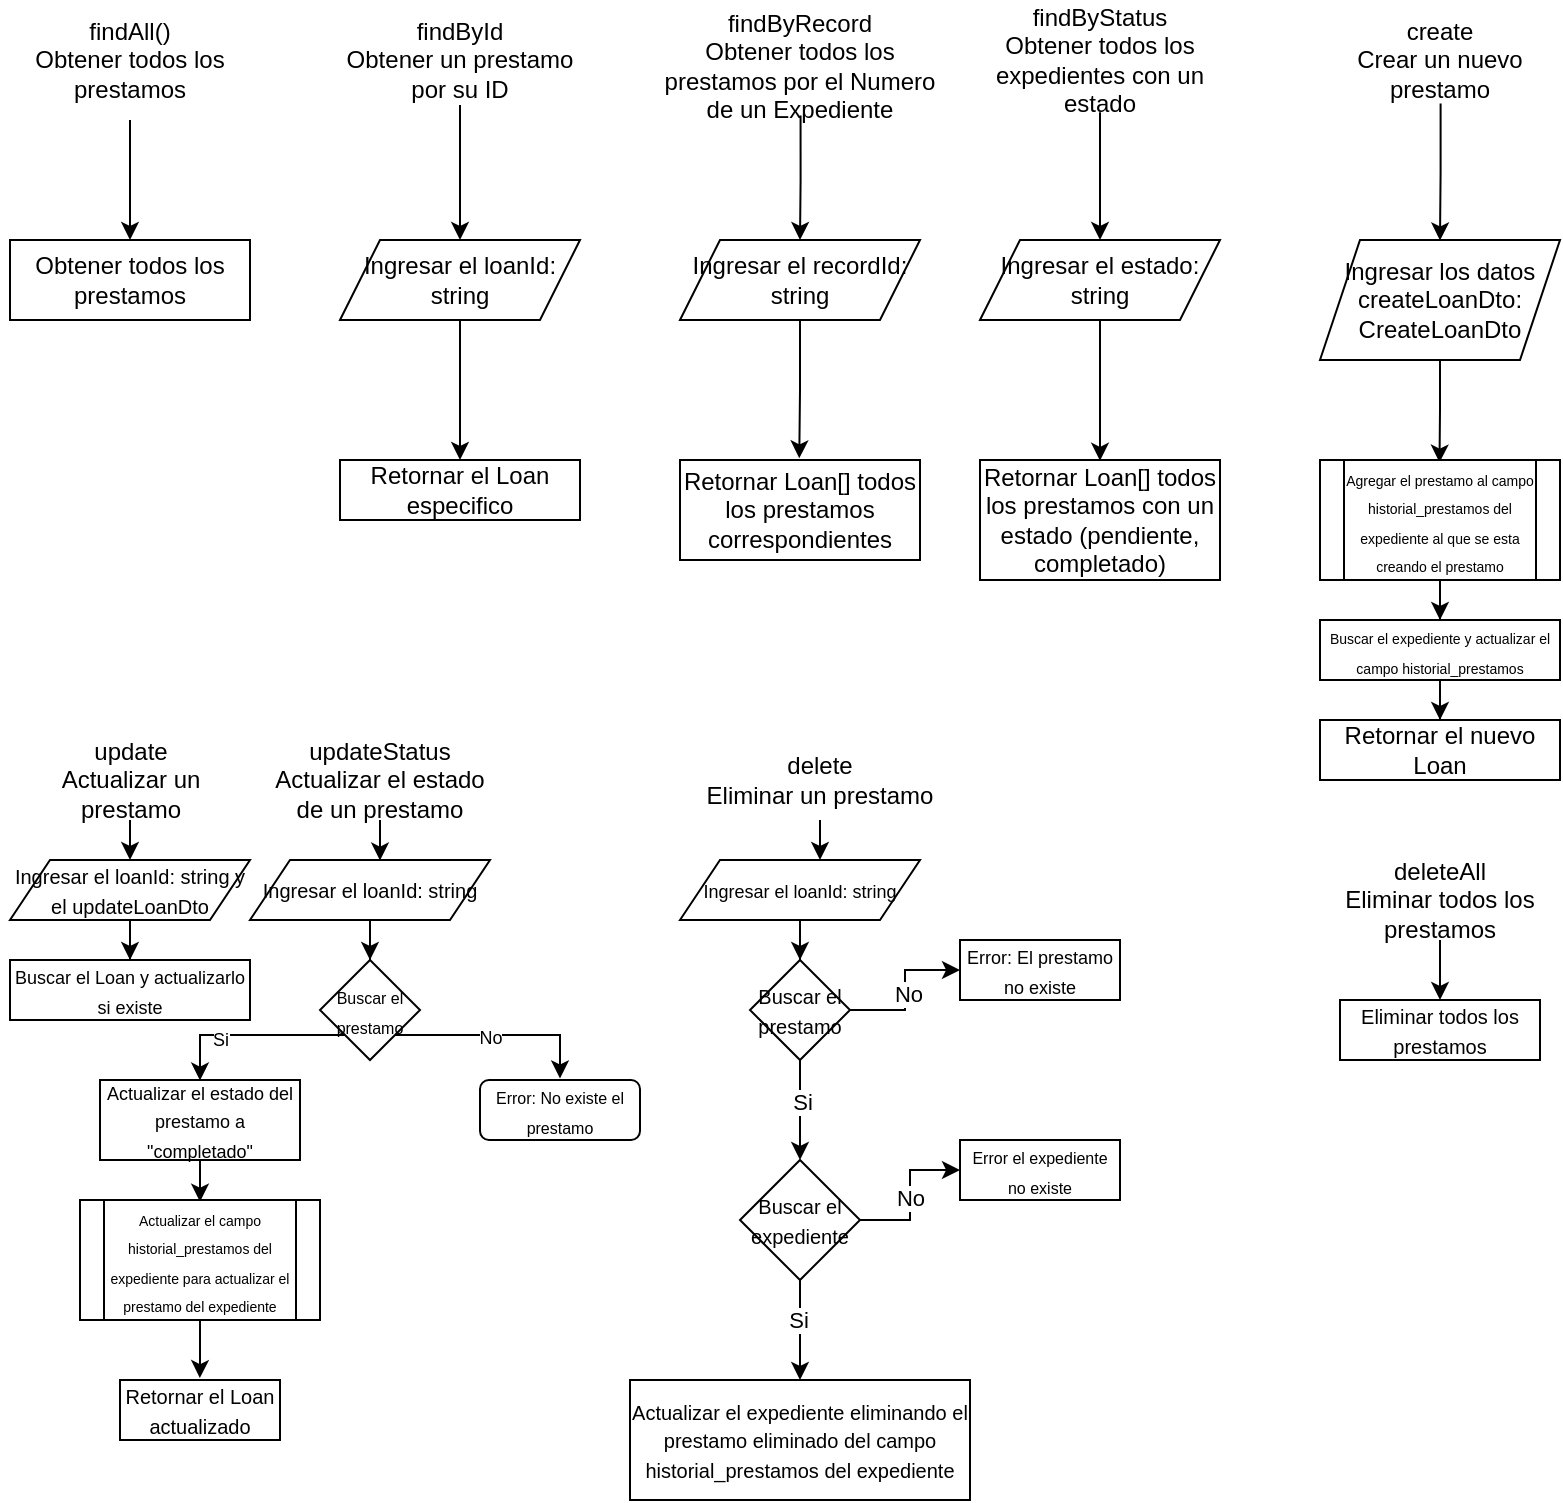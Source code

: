 <mxfile version="24.7.17">
  <diagram name="Página-1" id="2caF8Gw10wzpNpRnqgze">
    <mxGraphModel dx="1643" dy="835" grid="1" gridSize="10" guides="1" tooltips="1" connect="1" arrows="1" fold="1" page="1" pageScale="1" pageWidth="850" pageHeight="1100" math="0" shadow="0">
      <root>
        <mxCell id="0" />
        <mxCell id="1" parent="0" />
        <mxCell id="I-EmsCiGCwJ_MI1z_2hz-2" style="edgeStyle=orthogonalEdgeStyle;rounded=0;orthogonalLoop=1;jettySize=auto;html=1;entryX=0.5;entryY=0;entryDx=0;entryDy=0;" edge="1" parent="1" source="I-EmsCiGCwJ_MI1z_2hz-1" target="I-EmsCiGCwJ_MI1z_2hz-3">
          <mxGeometry relative="1" as="geometry">
            <mxPoint x="65" y="120" as="targetPoint" />
          </mxGeometry>
        </mxCell>
        <mxCell id="I-EmsCiGCwJ_MI1z_2hz-1" value="&lt;div&gt;findAll()&lt;/div&gt;&lt;div&gt;Obtener todos los prestamos&lt;br&gt;&lt;/div&gt;" style="text;html=1;align=center;verticalAlign=middle;whiteSpace=wrap;rounded=0;" vertex="1" parent="1">
          <mxGeometry y="10" width="130" height="60" as="geometry" />
        </mxCell>
        <mxCell id="I-EmsCiGCwJ_MI1z_2hz-3" value="Obtener todos los prestamos" style="rounded=0;whiteSpace=wrap;html=1;" vertex="1" parent="1">
          <mxGeometry x="5" y="130" width="120" height="40" as="geometry" />
        </mxCell>
        <mxCell id="I-EmsCiGCwJ_MI1z_2hz-5" style="edgeStyle=orthogonalEdgeStyle;rounded=0;orthogonalLoop=1;jettySize=auto;html=1;exitX=0.5;exitY=1;exitDx=0;exitDy=0;" edge="1" parent="1" source="I-EmsCiGCwJ_MI1z_2hz-1" target="I-EmsCiGCwJ_MI1z_2hz-1">
          <mxGeometry relative="1" as="geometry" />
        </mxCell>
        <mxCell id="I-EmsCiGCwJ_MI1z_2hz-7" style="edgeStyle=orthogonalEdgeStyle;rounded=0;orthogonalLoop=1;jettySize=auto;html=1;entryX=0.5;entryY=0;entryDx=0;entryDy=0;" edge="1" parent="1" source="I-EmsCiGCwJ_MI1z_2hz-6" target="I-EmsCiGCwJ_MI1z_2hz-9">
          <mxGeometry relative="1" as="geometry">
            <mxPoint x="230" y="130" as="targetPoint" />
          </mxGeometry>
        </mxCell>
        <mxCell id="I-EmsCiGCwJ_MI1z_2hz-6" value="&lt;div&gt;findById&lt;/div&gt;&lt;div&gt;Obtener un prestamo por su ID&lt;br&gt;&lt;/div&gt;" style="text;html=1;align=center;verticalAlign=middle;whiteSpace=wrap;rounded=0;" vertex="1" parent="1">
          <mxGeometry x="170" y="17.5" width="120" height="45" as="geometry" />
        </mxCell>
        <mxCell id="I-EmsCiGCwJ_MI1z_2hz-8" value="Retornar el Loan especifico" style="rounded=0;whiteSpace=wrap;html=1;" vertex="1" parent="1">
          <mxGeometry x="170" y="240" width="120" height="30" as="geometry" />
        </mxCell>
        <mxCell id="I-EmsCiGCwJ_MI1z_2hz-10" style="edgeStyle=orthogonalEdgeStyle;rounded=0;orthogonalLoop=1;jettySize=auto;html=1;entryX=0.5;entryY=0;entryDx=0;entryDy=0;" edge="1" parent="1" source="I-EmsCiGCwJ_MI1z_2hz-9" target="I-EmsCiGCwJ_MI1z_2hz-8">
          <mxGeometry relative="1" as="geometry" />
        </mxCell>
        <mxCell id="I-EmsCiGCwJ_MI1z_2hz-9" value="Ingresar el loanId: string" style="shape=parallelogram;perimeter=parallelogramPerimeter;whiteSpace=wrap;html=1;fixedSize=1;" vertex="1" parent="1">
          <mxGeometry x="170" y="130" width="120" height="40" as="geometry" />
        </mxCell>
        <mxCell id="I-EmsCiGCwJ_MI1z_2hz-12" style="edgeStyle=orthogonalEdgeStyle;rounded=0;orthogonalLoop=1;jettySize=auto;html=1;exitX=0.502;exitY=0.96;exitDx=0;exitDy=0;exitPerimeter=0;entryX=0.5;entryY=0;entryDx=0;entryDy=0;" edge="1" parent="1" source="I-EmsCiGCwJ_MI1z_2hz-11" target="I-EmsCiGCwJ_MI1z_2hz-13">
          <mxGeometry relative="1" as="geometry">
            <mxPoint x="400" y="130" as="targetPoint" />
          </mxGeometry>
        </mxCell>
        <mxCell id="I-EmsCiGCwJ_MI1z_2hz-11" value="&lt;div&gt;findByRecord&lt;/div&gt;&lt;div&gt;Obtener todos los prestamos por el Numero de un Expediente&lt;br&gt;&lt;/div&gt;" style="text;html=1;align=center;verticalAlign=middle;whiteSpace=wrap;rounded=0;" vertex="1" parent="1">
          <mxGeometry x="330" y="15" width="140" height="55" as="geometry" />
        </mxCell>
        <mxCell id="I-EmsCiGCwJ_MI1z_2hz-14" style="edgeStyle=orthogonalEdgeStyle;rounded=0;orthogonalLoop=1;jettySize=auto;html=1;exitX=0.5;exitY=1;exitDx=0;exitDy=0;entryX=0.497;entryY=-0.017;entryDx=0;entryDy=0;entryPerimeter=0;" edge="1" parent="1" source="I-EmsCiGCwJ_MI1z_2hz-13" target="I-EmsCiGCwJ_MI1z_2hz-15">
          <mxGeometry relative="1" as="geometry">
            <mxPoint x="400" y="240" as="targetPoint" />
          </mxGeometry>
        </mxCell>
        <mxCell id="I-EmsCiGCwJ_MI1z_2hz-13" value="Ingresar el recordId: string" style="shape=parallelogram;perimeter=parallelogramPerimeter;whiteSpace=wrap;html=1;fixedSize=1;" vertex="1" parent="1">
          <mxGeometry x="340" y="130" width="120" height="40" as="geometry" />
        </mxCell>
        <mxCell id="I-EmsCiGCwJ_MI1z_2hz-15" value="Retornar Loan[] todos los prestamos correspondientes" style="rounded=0;whiteSpace=wrap;html=1;" vertex="1" parent="1">
          <mxGeometry x="340" y="240" width="120" height="50" as="geometry" />
        </mxCell>
        <mxCell id="I-EmsCiGCwJ_MI1z_2hz-17" style="edgeStyle=orthogonalEdgeStyle;rounded=0;orthogonalLoop=1;jettySize=auto;html=1;exitX=0.5;exitY=0.976;exitDx=0;exitDy=0;exitPerimeter=0;entryX=0.5;entryY=0;entryDx=0;entryDy=0;" edge="1" parent="1" source="I-EmsCiGCwJ_MI1z_2hz-16" target="I-EmsCiGCwJ_MI1z_2hz-18">
          <mxGeometry relative="1" as="geometry">
            <mxPoint x="550" y="130" as="targetPoint" />
          </mxGeometry>
        </mxCell>
        <mxCell id="I-EmsCiGCwJ_MI1z_2hz-16" value="&lt;div&gt;findByStatus&lt;/div&gt;&lt;div&gt;Obtener todos los expedientes con un estado&lt;br&gt;&lt;/div&gt;" style="text;html=1;align=center;verticalAlign=middle;whiteSpace=wrap;rounded=0;" vertex="1" parent="1">
          <mxGeometry x="490" y="12.5" width="120" height="55" as="geometry" />
        </mxCell>
        <mxCell id="I-EmsCiGCwJ_MI1z_2hz-19" style="edgeStyle=orthogonalEdgeStyle;rounded=0;orthogonalLoop=1;jettySize=auto;html=1;entryX=0.5;entryY=0.007;entryDx=0;entryDy=0;entryPerimeter=0;" edge="1" parent="1" source="I-EmsCiGCwJ_MI1z_2hz-18" target="I-EmsCiGCwJ_MI1z_2hz-20">
          <mxGeometry relative="1" as="geometry">
            <mxPoint x="550" y="240" as="targetPoint" />
          </mxGeometry>
        </mxCell>
        <mxCell id="I-EmsCiGCwJ_MI1z_2hz-18" value="Ingresar el estado: string" style="shape=parallelogram;perimeter=parallelogramPerimeter;whiteSpace=wrap;html=1;fixedSize=1;" vertex="1" parent="1">
          <mxGeometry x="490" y="130" width="120" height="40" as="geometry" />
        </mxCell>
        <mxCell id="I-EmsCiGCwJ_MI1z_2hz-20" value="Retornar Loan[] todos los prestamos con un estado (pendiente, completado)" style="rounded=0;whiteSpace=wrap;html=1;" vertex="1" parent="1">
          <mxGeometry x="490" y="240" width="120" height="60" as="geometry" />
        </mxCell>
        <mxCell id="I-EmsCiGCwJ_MI1z_2hz-22" style="edgeStyle=orthogonalEdgeStyle;rounded=0;orthogonalLoop=1;jettySize=auto;html=1;entryX=0.5;entryY=0.004;entryDx=0;entryDy=0;entryPerimeter=0;exitX=0.503;exitY=0.984;exitDx=0;exitDy=0;exitPerimeter=0;" edge="1" parent="1" source="I-EmsCiGCwJ_MI1z_2hz-21" target="I-EmsCiGCwJ_MI1z_2hz-23">
          <mxGeometry relative="1" as="geometry">
            <mxPoint x="720" y="130" as="targetPoint" />
          </mxGeometry>
        </mxCell>
        <mxCell id="I-EmsCiGCwJ_MI1z_2hz-21" value="&lt;div&gt;create&lt;/div&gt;&lt;div&gt;Crear un nuevo prestamo&lt;br&gt;&lt;/div&gt;" style="text;html=1;align=center;verticalAlign=middle;whiteSpace=wrap;rounded=0;" vertex="1" parent="1">
          <mxGeometry x="670" y="17.5" width="100" height="45" as="geometry" />
        </mxCell>
        <mxCell id="I-EmsCiGCwJ_MI1z_2hz-24" style="edgeStyle=orthogonalEdgeStyle;rounded=0;orthogonalLoop=1;jettySize=auto;html=1;entryX=0.498;entryY=0.021;entryDx=0;entryDy=0;entryPerimeter=0;" edge="1" parent="1" source="I-EmsCiGCwJ_MI1z_2hz-23" target="I-EmsCiGCwJ_MI1z_2hz-25">
          <mxGeometry relative="1" as="geometry">
            <mxPoint x="720" y="240" as="targetPoint" />
          </mxGeometry>
        </mxCell>
        <mxCell id="I-EmsCiGCwJ_MI1z_2hz-23" value="Ingresar los datos createLoanDto: CreateLoanDto" style="shape=parallelogram;perimeter=parallelogramPerimeter;whiteSpace=wrap;html=1;fixedSize=1;" vertex="1" parent="1">
          <mxGeometry x="660" y="130" width="120" height="60" as="geometry" />
        </mxCell>
        <mxCell id="I-EmsCiGCwJ_MI1z_2hz-27" style="edgeStyle=orthogonalEdgeStyle;rounded=0;orthogonalLoop=1;jettySize=auto;html=1;entryX=0.5;entryY=0;entryDx=0;entryDy=0;" edge="1" parent="1" source="I-EmsCiGCwJ_MI1z_2hz-25" target="I-EmsCiGCwJ_MI1z_2hz-28">
          <mxGeometry relative="1" as="geometry">
            <mxPoint x="720" y="320" as="targetPoint" />
          </mxGeometry>
        </mxCell>
        <mxCell id="I-EmsCiGCwJ_MI1z_2hz-25" value="&lt;font style=&quot;font-size: 7px;&quot;&gt;Agregar el prestamo al campo historial_prestamos del expediente al que se esta creando el prestamo&lt;/font&gt;" style="shape=process;whiteSpace=wrap;html=1;backgroundOutline=1;" vertex="1" parent="1">
          <mxGeometry x="660" y="240" width="120" height="60" as="geometry" />
        </mxCell>
        <mxCell id="I-EmsCiGCwJ_MI1z_2hz-29" style="edgeStyle=orthogonalEdgeStyle;rounded=0;orthogonalLoop=1;jettySize=auto;html=1;entryX=0.5;entryY=0;entryDx=0;entryDy=0;" edge="1" parent="1" source="I-EmsCiGCwJ_MI1z_2hz-28" target="I-EmsCiGCwJ_MI1z_2hz-30">
          <mxGeometry relative="1" as="geometry">
            <mxPoint x="720" y="380" as="targetPoint" />
          </mxGeometry>
        </mxCell>
        <mxCell id="I-EmsCiGCwJ_MI1z_2hz-28" value="&lt;font style=&quot;font-size: 7px;&quot;&gt;Buscar el expediente y actualizar el campo historial_prestamos&lt;font style=&quot;font-size: 7px;&quot;&gt;&lt;br&gt;&lt;/font&gt;&lt;/font&gt;" style="rounded=0;whiteSpace=wrap;html=1;" vertex="1" parent="1">
          <mxGeometry x="660" y="320" width="120" height="30" as="geometry" />
        </mxCell>
        <mxCell id="I-EmsCiGCwJ_MI1z_2hz-30" value="Retornar el nuevo Loan" style="rounded=0;whiteSpace=wrap;html=1;" vertex="1" parent="1">
          <mxGeometry x="660" y="370" width="120" height="30" as="geometry" />
        </mxCell>
        <mxCell id="I-EmsCiGCwJ_MI1z_2hz-32" style="edgeStyle=orthogonalEdgeStyle;rounded=0;orthogonalLoop=1;jettySize=auto;html=1;exitX=0.5;exitY=1;exitDx=0;exitDy=0;exitPerimeter=0;" edge="1" parent="1" source="I-EmsCiGCwJ_MI1z_2hz-31">
          <mxGeometry relative="1" as="geometry">
            <mxPoint x="65" y="440" as="targetPoint" />
          </mxGeometry>
        </mxCell>
        <mxCell id="I-EmsCiGCwJ_MI1z_2hz-31" value="&lt;div&gt;update&lt;/div&gt;&lt;div&gt;Actualizar un prestamo&lt;br&gt;&lt;/div&gt;" style="text;html=1;align=center;verticalAlign=middle;whiteSpace=wrap;rounded=0;" vertex="1" parent="1">
          <mxGeometry x="22.5" y="380" width="85" height="40" as="geometry" />
        </mxCell>
        <mxCell id="I-EmsCiGCwJ_MI1z_2hz-36" value="" style="edgeStyle=orthogonalEdgeStyle;rounded=0;orthogonalLoop=1;jettySize=auto;html=1;" edge="1" parent="1" source="I-EmsCiGCwJ_MI1z_2hz-33" target="I-EmsCiGCwJ_MI1z_2hz-35">
          <mxGeometry relative="1" as="geometry" />
        </mxCell>
        <mxCell id="I-EmsCiGCwJ_MI1z_2hz-33" value="&lt;font style=&quot;font-size: 10px;&quot;&gt;Ingresar el loanId: string y el updateLoanDto&lt;/font&gt;" style="shape=parallelogram;perimeter=parallelogramPerimeter;whiteSpace=wrap;html=1;fixedSize=1;" vertex="1" parent="1">
          <mxGeometry x="5" y="440" width="120" height="30" as="geometry" />
        </mxCell>
        <mxCell id="I-EmsCiGCwJ_MI1z_2hz-35" value="&lt;font style=&quot;font-size: 9px;&quot;&gt;Buscar el Loan y actualizarlo si existe&lt;/font&gt;" style="whiteSpace=wrap;html=1;" vertex="1" parent="1">
          <mxGeometry x="5" y="490" width="120" height="30" as="geometry" />
        </mxCell>
        <mxCell id="I-EmsCiGCwJ_MI1z_2hz-38" style="edgeStyle=orthogonalEdgeStyle;rounded=0;orthogonalLoop=1;jettySize=auto;html=1;entryX=0.542;entryY=0.011;entryDx=0;entryDy=0;entryPerimeter=0;" edge="1" parent="1" source="I-EmsCiGCwJ_MI1z_2hz-37" target="I-EmsCiGCwJ_MI1z_2hz-39">
          <mxGeometry relative="1" as="geometry">
            <mxPoint x="190" y="440" as="targetPoint" />
            <Array as="points">
              <mxPoint x="190" y="440" />
            </Array>
          </mxGeometry>
        </mxCell>
        <mxCell id="I-EmsCiGCwJ_MI1z_2hz-37" value="&lt;div&gt;updateStatus&lt;/div&gt;&lt;div&gt;Actualizar el estado de un prestamo&lt;br&gt;&lt;/div&gt;" style="text;html=1;align=center;verticalAlign=middle;whiteSpace=wrap;rounded=0;" vertex="1" parent="1">
          <mxGeometry x="130" y="380" width="120" height="40" as="geometry" />
        </mxCell>
        <mxCell id="I-EmsCiGCwJ_MI1z_2hz-43" value="" style="edgeStyle=orthogonalEdgeStyle;rounded=0;orthogonalLoop=1;jettySize=auto;html=1;" edge="1" parent="1" source="I-EmsCiGCwJ_MI1z_2hz-39" target="I-EmsCiGCwJ_MI1z_2hz-42">
          <mxGeometry relative="1" as="geometry" />
        </mxCell>
        <mxCell id="I-EmsCiGCwJ_MI1z_2hz-39" value="&lt;font style=&quot;font-size: 10px;&quot;&gt;Ingresar el loanId: string&lt;/font&gt;" style="shape=parallelogram;perimeter=parallelogramPerimeter;whiteSpace=wrap;html=1;fixedSize=1;" vertex="1" parent="1">
          <mxGeometry x="125" y="440" width="120" height="30" as="geometry" />
        </mxCell>
        <mxCell id="I-EmsCiGCwJ_MI1z_2hz-44" style="edgeStyle=orthogonalEdgeStyle;rounded=0;orthogonalLoop=1;jettySize=auto;html=1;exitX=0;exitY=1;exitDx=0;exitDy=0;entryX=0.5;entryY=0.007;entryDx=0;entryDy=0;entryPerimeter=0;" edge="1" parent="1" source="I-EmsCiGCwJ_MI1z_2hz-42" target="I-EmsCiGCwJ_MI1z_2hz-49">
          <mxGeometry relative="1" as="geometry">
            <mxPoint x="100" y="560" as="targetPoint" />
            <Array as="points">
              <mxPoint x="100" y="528" />
            </Array>
          </mxGeometry>
        </mxCell>
        <mxCell id="I-EmsCiGCwJ_MI1z_2hz-45" value="&lt;font style=&quot;font-size: 9px;&quot;&gt;Si&lt;/font&gt;" style="edgeLabel;html=1;align=center;verticalAlign=middle;resizable=0;points=[];" vertex="1" connectable="0" parent="I-EmsCiGCwJ_MI1z_2hz-44">
          <mxGeometry x="0.31" y="1" relative="1" as="geometry">
            <mxPoint as="offset" />
          </mxGeometry>
        </mxCell>
        <mxCell id="I-EmsCiGCwJ_MI1z_2hz-46" style="edgeStyle=orthogonalEdgeStyle;rounded=0;orthogonalLoop=1;jettySize=auto;html=1;exitX=1;exitY=1;exitDx=0;exitDy=0;entryX=0.5;entryY=-0.025;entryDx=0;entryDy=0;entryPerimeter=0;" edge="1" parent="1" source="I-EmsCiGCwJ_MI1z_2hz-42" target="I-EmsCiGCwJ_MI1z_2hz-48">
          <mxGeometry relative="1" as="geometry">
            <mxPoint x="230" y="560" as="targetPoint" />
            <Array as="points">
              <mxPoint x="280" y="528" />
            </Array>
          </mxGeometry>
        </mxCell>
        <mxCell id="I-EmsCiGCwJ_MI1z_2hz-47" value="&lt;font style=&quot;font-size: 9px;&quot;&gt;No&lt;/font&gt;" style="edgeLabel;html=1;align=center;verticalAlign=middle;resizable=0;points=[];" vertex="1" connectable="0" parent="I-EmsCiGCwJ_MI1z_2hz-46">
          <mxGeometry x="0.335" relative="1" as="geometry">
            <mxPoint x="-22" as="offset" />
          </mxGeometry>
        </mxCell>
        <mxCell id="I-EmsCiGCwJ_MI1z_2hz-42" value="&lt;font style=&quot;font-size: 8px;&quot;&gt;Buscar el prestamo&lt;/font&gt;" style="rhombus;whiteSpace=wrap;html=1;" vertex="1" parent="1">
          <mxGeometry x="160" y="490" width="50" height="50" as="geometry" />
        </mxCell>
        <mxCell id="I-EmsCiGCwJ_MI1z_2hz-48" value="&lt;font style=&quot;font-size: 8px;&quot;&gt;Error: No existe el prestamo&lt;/font&gt;" style="rounded=1;whiteSpace=wrap;html=1;" vertex="1" parent="1">
          <mxGeometry x="240" y="550" width="80" height="30" as="geometry" />
        </mxCell>
        <mxCell id="I-EmsCiGCwJ_MI1z_2hz-50" style="edgeStyle=orthogonalEdgeStyle;rounded=0;orthogonalLoop=1;jettySize=auto;html=1;entryX=0.5;entryY=0.014;entryDx=0;entryDy=0;entryPerimeter=0;" edge="1" parent="1" source="I-EmsCiGCwJ_MI1z_2hz-49" target="I-EmsCiGCwJ_MI1z_2hz-51">
          <mxGeometry relative="1" as="geometry">
            <mxPoint x="100" y="610" as="targetPoint" />
          </mxGeometry>
        </mxCell>
        <mxCell id="I-EmsCiGCwJ_MI1z_2hz-49" value="&lt;font style=&quot;font-size: 9px;&quot;&gt;Actualizar el estado del prestamo a &quot;completado&quot;&lt;/font&gt;" style="rounded=0;whiteSpace=wrap;html=1;" vertex="1" parent="1">
          <mxGeometry x="50" y="550" width="100" height="40" as="geometry" />
        </mxCell>
        <mxCell id="I-EmsCiGCwJ_MI1z_2hz-53" style="edgeStyle=orthogonalEdgeStyle;rounded=0;orthogonalLoop=1;jettySize=auto;html=1;entryX=0.499;entryY=-0.032;entryDx=0;entryDy=0;entryPerimeter=0;" edge="1" parent="1" source="I-EmsCiGCwJ_MI1z_2hz-51" target="I-EmsCiGCwJ_MI1z_2hz-54">
          <mxGeometry relative="1" as="geometry">
            <mxPoint x="100" y="690" as="targetPoint" />
          </mxGeometry>
        </mxCell>
        <mxCell id="I-EmsCiGCwJ_MI1z_2hz-51" value="&lt;font style=&quot;font-size: 7px;&quot;&gt;Actualizar el campo historial_prestamos del expediente para actualizar el prestamo del expediente&lt;/font&gt;" style="shape=process;whiteSpace=wrap;html=1;backgroundOutline=1;" vertex="1" parent="1">
          <mxGeometry x="40" y="610" width="120" height="60" as="geometry" />
        </mxCell>
        <mxCell id="I-EmsCiGCwJ_MI1z_2hz-54" value="&lt;font style=&quot;font-size: 10px;&quot;&gt;Retornar el Loan actualizado&lt;/font&gt;" style="rounded=0;whiteSpace=wrap;html=1;" vertex="1" parent="1">
          <mxGeometry x="60" y="700" width="80" height="30" as="geometry" />
        </mxCell>
        <mxCell id="I-EmsCiGCwJ_MI1z_2hz-56" style="edgeStyle=orthogonalEdgeStyle;rounded=0;orthogonalLoop=1;jettySize=auto;html=1;entryX=0.581;entryY=0.009;entryDx=0;entryDy=0;entryPerimeter=0;" edge="1" parent="1" source="I-EmsCiGCwJ_MI1z_2hz-55" target="I-EmsCiGCwJ_MI1z_2hz-57">
          <mxGeometry relative="1" as="geometry">
            <mxPoint x="410" y="440" as="targetPoint" />
          </mxGeometry>
        </mxCell>
        <mxCell id="I-EmsCiGCwJ_MI1z_2hz-55" value="&lt;div&gt;delete&lt;/div&gt;&lt;div&gt;Eliminar un prestamo&lt;br&gt;&lt;/div&gt;" style="text;html=1;align=center;verticalAlign=middle;whiteSpace=wrap;rounded=0;" vertex="1" parent="1">
          <mxGeometry x="350" y="380" width="120" height="40" as="geometry" />
        </mxCell>
        <mxCell id="I-EmsCiGCwJ_MI1z_2hz-62" value="" style="edgeStyle=orthogonalEdgeStyle;rounded=0;orthogonalLoop=1;jettySize=auto;html=1;" edge="1" parent="1" source="I-EmsCiGCwJ_MI1z_2hz-57" target="I-EmsCiGCwJ_MI1z_2hz-61">
          <mxGeometry relative="1" as="geometry" />
        </mxCell>
        <mxCell id="I-EmsCiGCwJ_MI1z_2hz-57" value="&lt;font style=&quot;font-size: 9px;&quot;&gt;Ingresar el loanId: string&lt;br&gt;&lt;/font&gt;" style="shape=parallelogram;perimeter=parallelogramPerimeter;whiteSpace=wrap;html=1;fixedSize=1;" vertex="1" parent="1">
          <mxGeometry x="340" y="440" width="120" height="30" as="geometry" />
        </mxCell>
        <mxCell id="I-EmsCiGCwJ_MI1z_2hz-65" value="" style="edgeStyle=orthogonalEdgeStyle;rounded=0;orthogonalLoop=1;jettySize=auto;html=1;" edge="1" parent="1" source="I-EmsCiGCwJ_MI1z_2hz-61" target="I-EmsCiGCwJ_MI1z_2hz-64">
          <mxGeometry relative="1" as="geometry" />
        </mxCell>
        <mxCell id="I-EmsCiGCwJ_MI1z_2hz-66" value="No" style="edgeLabel;html=1;align=center;verticalAlign=middle;resizable=0;points=[];" vertex="1" connectable="0" parent="I-EmsCiGCwJ_MI1z_2hz-65">
          <mxGeometry x="-0.046" y="-1" relative="1" as="geometry">
            <mxPoint as="offset" />
          </mxGeometry>
        </mxCell>
        <mxCell id="I-EmsCiGCwJ_MI1z_2hz-72" value="" style="edgeStyle=orthogonalEdgeStyle;rounded=0;orthogonalLoop=1;jettySize=auto;html=1;" edge="1" parent="1" source="I-EmsCiGCwJ_MI1z_2hz-61" target="I-EmsCiGCwJ_MI1z_2hz-71">
          <mxGeometry relative="1" as="geometry" />
        </mxCell>
        <mxCell id="I-EmsCiGCwJ_MI1z_2hz-73" value="Si" style="edgeLabel;html=1;align=center;verticalAlign=middle;resizable=0;points=[];" vertex="1" connectable="0" parent="I-EmsCiGCwJ_MI1z_2hz-72">
          <mxGeometry x="-0.162" y="1" relative="1" as="geometry">
            <mxPoint as="offset" />
          </mxGeometry>
        </mxCell>
        <mxCell id="I-EmsCiGCwJ_MI1z_2hz-61" value="&lt;font style=&quot;font-size: 10px;&quot;&gt;Buscar el prestamo&lt;font style=&quot;font-size: 10px;&quot;&gt;&lt;br&gt;&lt;/font&gt;&lt;/font&gt;" style="rhombus;whiteSpace=wrap;html=1;" vertex="1" parent="1">
          <mxGeometry x="375" y="490" width="50" height="50" as="geometry" />
        </mxCell>
        <mxCell id="I-EmsCiGCwJ_MI1z_2hz-64" value="&lt;font style=&quot;font-size: 9px;&quot;&gt;Error: El prestamo no existe&lt;font style=&quot;font-size: 9px;&quot;&gt;&lt;br&gt;&lt;/font&gt;&lt;/font&gt;" style="whiteSpace=wrap;html=1;" vertex="1" parent="1">
          <mxGeometry x="480" y="480" width="80" height="30" as="geometry" />
        </mxCell>
        <mxCell id="I-EmsCiGCwJ_MI1z_2hz-76" value="" style="edgeStyle=orthogonalEdgeStyle;rounded=0;orthogonalLoop=1;jettySize=auto;html=1;" edge="1" parent="1" source="I-EmsCiGCwJ_MI1z_2hz-71" target="I-EmsCiGCwJ_MI1z_2hz-75">
          <mxGeometry relative="1" as="geometry" />
        </mxCell>
        <mxCell id="I-EmsCiGCwJ_MI1z_2hz-77" value="No" style="edgeLabel;html=1;align=center;verticalAlign=middle;resizable=0;points=[];" vertex="1" connectable="0" parent="I-EmsCiGCwJ_MI1z_2hz-76">
          <mxGeometry x="-0.043" relative="1" as="geometry">
            <mxPoint as="offset" />
          </mxGeometry>
        </mxCell>
        <mxCell id="I-EmsCiGCwJ_MI1z_2hz-80" value="" style="edgeStyle=orthogonalEdgeStyle;rounded=0;orthogonalLoop=1;jettySize=auto;html=1;" edge="1" parent="1" source="I-EmsCiGCwJ_MI1z_2hz-71" target="I-EmsCiGCwJ_MI1z_2hz-79">
          <mxGeometry relative="1" as="geometry" />
        </mxCell>
        <mxCell id="I-EmsCiGCwJ_MI1z_2hz-81" value="Si" style="edgeLabel;html=1;align=center;verticalAlign=middle;resizable=0;points=[];" vertex="1" connectable="0" parent="I-EmsCiGCwJ_MI1z_2hz-80">
          <mxGeometry x="-0.205" y="-1" relative="1" as="geometry">
            <mxPoint as="offset" />
          </mxGeometry>
        </mxCell>
        <mxCell id="I-EmsCiGCwJ_MI1z_2hz-71" value="&lt;font style=&quot;font-size: 10px;&quot;&gt;Buscar el expediente&lt;/font&gt;" style="rhombus;whiteSpace=wrap;html=1;" vertex="1" parent="1">
          <mxGeometry x="370" y="590" width="60" height="60" as="geometry" />
        </mxCell>
        <mxCell id="I-EmsCiGCwJ_MI1z_2hz-75" value="&lt;font style=&quot;font-size: 8px;&quot;&gt;Error el expediente no existe&lt;br&gt;&lt;/font&gt;" style="whiteSpace=wrap;html=1;" vertex="1" parent="1">
          <mxGeometry x="480" y="580" width="80" height="30" as="geometry" />
        </mxCell>
        <mxCell id="I-EmsCiGCwJ_MI1z_2hz-79" value="&lt;font style=&quot;font-size: 10px;&quot;&gt;Actualizar el expediente eliminando el prestamo eliminado del campo historial_prestamos del expediente&lt;/font&gt;" style="whiteSpace=wrap;html=1;" vertex="1" parent="1">
          <mxGeometry x="315" y="700" width="170" height="60" as="geometry" />
        </mxCell>
        <mxCell id="I-EmsCiGCwJ_MI1z_2hz-86" value="" style="edgeStyle=orthogonalEdgeStyle;rounded=0;orthogonalLoop=1;jettySize=auto;html=1;" edge="1" parent="1" source="I-EmsCiGCwJ_MI1z_2hz-82" target="I-EmsCiGCwJ_MI1z_2hz-85">
          <mxGeometry relative="1" as="geometry" />
        </mxCell>
        <mxCell id="I-EmsCiGCwJ_MI1z_2hz-82" value="&lt;div&gt;deleteAll&lt;/div&gt;&lt;div&gt;Eliminar todos los prestamos&lt;br&gt;&lt;/div&gt;" style="text;html=1;align=center;verticalAlign=middle;whiteSpace=wrap;rounded=0;" vertex="1" parent="1">
          <mxGeometry x="660" y="440" width="120" height="40" as="geometry" />
        </mxCell>
        <mxCell id="I-EmsCiGCwJ_MI1z_2hz-85" value="&lt;font style=&quot;font-size: 10px;&quot;&gt;Eliminar todos los prestamos&lt;/font&gt;" style="whiteSpace=wrap;html=1;" vertex="1" parent="1">
          <mxGeometry x="670" y="510" width="100" height="30" as="geometry" />
        </mxCell>
      </root>
    </mxGraphModel>
  </diagram>
</mxfile>
